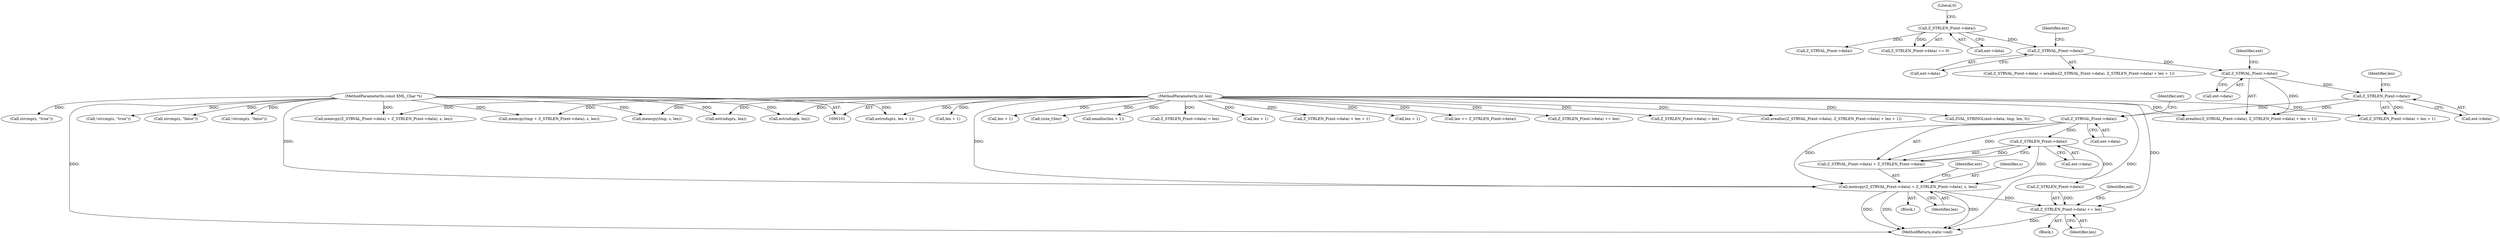 digraph "0_php-src_426aeb2808955ee3d3f52e0cfb102834cdb836a5?w=1@API" {
"1000257" [label="(Call,memcpy(Z_STRVAL_P(ent->data) + Z_STRLEN_P(ent->data), s, len))"];
"1000259" [label="(Call,Z_STRVAL_P(ent->data))"];
"1000250" [label="(Call,Z_STRLEN_P(ent->data))"];
"1000245" [label="(Call,Z_STRVAL_P(ent->data))"];
"1000240" [label="(Call,Z_STRVAL_P(ent->data))"];
"1000216" [label="(Call,Z_STRLEN_P(ent->data))"];
"1000263" [label="(Call,Z_STRLEN_P(ent->data))"];
"1000103" [label="(MethodParameterIn,const XML_Char *s)"];
"1000104" [label="(MethodParameterIn,int len)"];
"1000269" [label="(Call,Z_STRLEN_P(ent->data) += len)"];
"1000403" [label="(Call,memcpy(tmp + Z_STRLEN_P(ent->data), s, len))"];
"1000238" [label="(Block,)"];
"1000234" [label="(Call,len + 1)"];
"1000318" [label="(Call,!strcmp(s, \"true\"))"];
"1000389" [label="(Call,(size_t)len)"];
"1000265" [label="(Identifier,ent)"];
"1000250" [label="(Call,Z_STRLEN_P(ent->data))"];
"1000252" [label="(Identifier,ent)"];
"1000305" [label="(Call,estrndup(s, len))"];
"1000433" [label="(Call,emalloc(len + 1))"];
"1000258" [label="(Call,Z_STRVAL_P(ent->data) + Z_STRLEN_P(ent->data))"];
"1000268" [label="(Identifier,len)"];
"1000294" [label="(Call,Z_STRLEN_P(ent->data) = len)"];
"1000180" [label="(Call,len + 1)"];
"1000241" [label="(Call,ent->data)"];
"1000332" [label="(Call,strcmp(s, \"false\"))"];
"1000232" [label="(Call,estrndup(s, len + 1))"];
"1000175" [label="(Call,Z_STRLEN_P(ent->data) + len + 1)"];
"1000254" [label="(Call,len + 1)"];
"1000412" [label="(Call,len += Z_STRLEN_P(ent->data))"];
"1000269" [label="(Call,Z_STRLEN_P(ent->data) += len)"];
"1000195" [label="(Call,Z_STRLEN_P(ent->data) += len)"];
"1000274" [label="(Identifier,len)"];
"1000157" [label="(Call,Z_STRLEN_P(ent->data) = len)"];
"1000223" [label="(Call,Z_STRVAL_P(ent->data))"];
"1000216" [label="(Call,Z_STRLEN_P(ent->data))"];
"1000270" [label="(Call,Z_STRLEN_P(ent->data))"];
"1000272" [label="(Identifier,ent)"];
"1000257" [label="(Call,memcpy(Z_STRVAL_P(ent->data) + Z_STRLEN_P(ent->data), s, len))"];
"1000264" [label="(Call,ent->data)"];
"1000255" [label="(Identifier,len)"];
"1000170" [label="(Call,erealloc(Z_STRVAL_P(ent->data), Z_STRLEN_P(ent->data) + len + 1))"];
"1000245" [label="(Call,Z_STRVAL_P(ent->data))"];
"1000463" [label="(Call,ZVAL_STRINGL(ent->data, tmp, len, 0))"];
"1000260" [label="(Call,ent->data)"];
"1000249" [label="(Call,Z_STRLEN_P(ent->data) + len + 1)"];
"1000331" [label="(Call,!strcmp(s, \"false\"))"];
"1000104" [label="(MethodParameterIn,int len)"];
"1000477" [label="(MethodReturn,static void)"];
"1000247" [label="(Identifier,ent)"];
"1000267" [label="(Identifier,s)"];
"1000263" [label="(Call,Z_STRLEN_P(ent->data))"];
"1000183" [label="(Call,memcpy(Z_STRVAL_P(ent->data) + Z_STRLEN_P(ent->data), s, len))"];
"1000220" [label="(Literal,0)"];
"1000319" [label="(Call,strcmp(s, \"true\"))"];
"1000437" [label="(Call,memcpy(tmp, s, len))"];
"1000279" [label="(Identifier,ent)"];
"1000259" [label="(Call,Z_STRVAL_P(ent->data))"];
"1000134" [label="(Block,)"];
"1000434" [label="(Call,len + 1)"];
"1000246" [label="(Call,ent->data)"];
"1000240" [label="(Call,Z_STRVAL_P(ent->data))"];
"1000154" [label="(Call,estrndup(s, len))"];
"1000215" [label="(Call,Z_STRLEN_P(ent->data) == 0)"];
"1000103" [label="(MethodParameterIn,const XML_Char *s)"];
"1000244" [label="(Call,erealloc(Z_STRVAL_P(ent->data), Z_STRLEN_P(ent->data) + len + 1))"];
"1000239" [label="(Call,Z_STRVAL_P(ent->data) = erealloc(Z_STRVAL_P(ent->data), Z_STRLEN_P(ent->data) + len + 1))"];
"1000251" [label="(Call,ent->data)"];
"1000217" [label="(Call,ent->data)"];
"1000257" -> "1000238"  [label="AST: "];
"1000257" -> "1000268"  [label="CFG: "];
"1000258" -> "1000257"  [label="AST: "];
"1000267" -> "1000257"  [label="AST: "];
"1000268" -> "1000257"  [label="AST: "];
"1000272" -> "1000257"  [label="CFG: "];
"1000257" -> "1000477"  [label="DDG: "];
"1000257" -> "1000477"  [label="DDG: "];
"1000257" -> "1000477"  [label="DDG: "];
"1000259" -> "1000257"  [label="DDG: "];
"1000263" -> "1000257"  [label="DDG: "];
"1000103" -> "1000257"  [label="DDG: "];
"1000104" -> "1000257"  [label="DDG: "];
"1000257" -> "1000269"  [label="DDG: "];
"1000259" -> "1000258"  [label="AST: "];
"1000259" -> "1000260"  [label="CFG: "];
"1000260" -> "1000259"  [label="AST: "];
"1000265" -> "1000259"  [label="CFG: "];
"1000259" -> "1000258"  [label="DDG: "];
"1000250" -> "1000259"  [label="DDG: "];
"1000259" -> "1000263"  [label="DDG: "];
"1000250" -> "1000249"  [label="AST: "];
"1000250" -> "1000251"  [label="CFG: "];
"1000251" -> "1000250"  [label="AST: "];
"1000255" -> "1000250"  [label="CFG: "];
"1000250" -> "1000244"  [label="DDG: "];
"1000250" -> "1000249"  [label="DDG: "];
"1000245" -> "1000250"  [label="DDG: "];
"1000245" -> "1000244"  [label="AST: "];
"1000245" -> "1000246"  [label="CFG: "];
"1000246" -> "1000245"  [label="AST: "];
"1000252" -> "1000245"  [label="CFG: "];
"1000245" -> "1000244"  [label="DDG: "];
"1000240" -> "1000245"  [label="DDG: "];
"1000240" -> "1000239"  [label="AST: "];
"1000240" -> "1000241"  [label="CFG: "];
"1000241" -> "1000240"  [label="AST: "];
"1000247" -> "1000240"  [label="CFG: "];
"1000216" -> "1000240"  [label="DDG: "];
"1000216" -> "1000215"  [label="AST: "];
"1000216" -> "1000217"  [label="CFG: "];
"1000217" -> "1000216"  [label="AST: "];
"1000220" -> "1000216"  [label="CFG: "];
"1000216" -> "1000215"  [label="DDG: "];
"1000216" -> "1000223"  [label="DDG: "];
"1000263" -> "1000258"  [label="AST: "];
"1000263" -> "1000264"  [label="CFG: "];
"1000264" -> "1000263"  [label="AST: "];
"1000258" -> "1000263"  [label="CFG: "];
"1000263" -> "1000258"  [label="DDG: "];
"1000263" -> "1000270"  [label="DDG: "];
"1000103" -> "1000101"  [label="AST: "];
"1000103" -> "1000477"  [label="DDG: "];
"1000103" -> "1000154"  [label="DDG: "];
"1000103" -> "1000183"  [label="DDG: "];
"1000103" -> "1000232"  [label="DDG: "];
"1000103" -> "1000305"  [label="DDG: "];
"1000103" -> "1000318"  [label="DDG: "];
"1000103" -> "1000319"  [label="DDG: "];
"1000103" -> "1000331"  [label="DDG: "];
"1000103" -> "1000332"  [label="DDG: "];
"1000103" -> "1000403"  [label="DDG: "];
"1000103" -> "1000437"  [label="DDG: "];
"1000104" -> "1000101"  [label="AST: "];
"1000104" -> "1000477"  [label="DDG: "];
"1000104" -> "1000154"  [label="DDG: "];
"1000104" -> "1000157"  [label="DDG: "];
"1000104" -> "1000170"  [label="DDG: "];
"1000104" -> "1000175"  [label="DDG: "];
"1000104" -> "1000180"  [label="DDG: "];
"1000104" -> "1000183"  [label="DDG: "];
"1000104" -> "1000195"  [label="DDG: "];
"1000104" -> "1000232"  [label="DDG: "];
"1000104" -> "1000234"  [label="DDG: "];
"1000104" -> "1000244"  [label="DDG: "];
"1000104" -> "1000249"  [label="DDG: "];
"1000104" -> "1000254"  [label="DDG: "];
"1000104" -> "1000269"  [label="DDG: "];
"1000104" -> "1000294"  [label="DDG: "];
"1000104" -> "1000305"  [label="DDG: "];
"1000104" -> "1000389"  [label="DDG: "];
"1000104" -> "1000403"  [label="DDG: "];
"1000104" -> "1000412"  [label="DDG: "];
"1000104" -> "1000433"  [label="DDG: "];
"1000104" -> "1000434"  [label="DDG: "];
"1000104" -> "1000437"  [label="DDG: "];
"1000104" -> "1000463"  [label="DDG: "];
"1000269" -> "1000134"  [label="AST: "];
"1000269" -> "1000274"  [label="CFG: "];
"1000270" -> "1000269"  [label="AST: "];
"1000274" -> "1000269"  [label="AST: "];
"1000279" -> "1000269"  [label="CFG: "];
"1000269" -> "1000477"  [label="DDG: "];
"1000270" -> "1000269"  [label="DDG: "];
}
